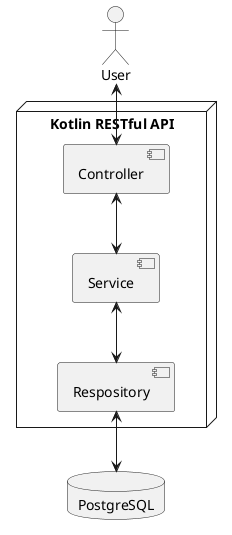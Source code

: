 @startuml

actor "User" as user
node "Kotlin RESTful API" {
    component "Controller" as controller
    component "Service" as service
    component "Respository" as repository
}

database "PostgreSQL" as database

user <--> controller
controller <--> service
service <--> repository
repository <--> database

@enduml